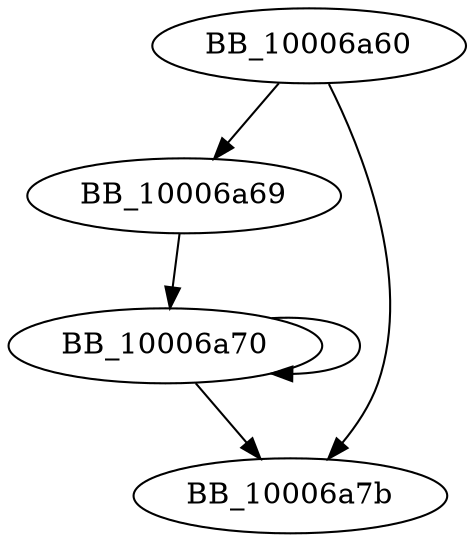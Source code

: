 DiGraph sub_10006A60{
BB_10006a60->BB_10006a69
BB_10006a60->BB_10006a7b
BB_10006a69->BB_10006a70
BB_10006a70->BB_10006a70
BB_10006a70->BB_10006a7b
}
